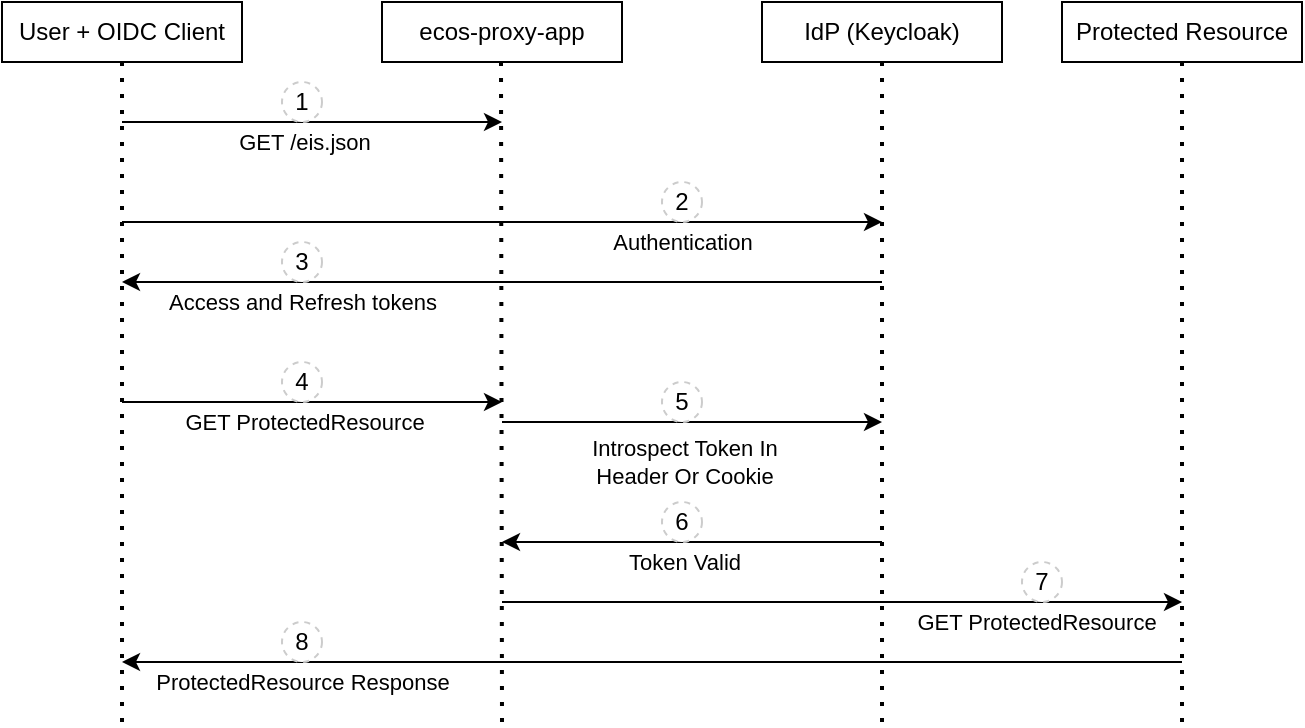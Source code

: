 <mxfile version="16.0.0" type="device"><diagram id="SL8YO-T-VMh8jNw0h4Kg" name="Page-1"><mxGraphModel dx="1350" dy="878" grid="1" gridSize="10" guides="1" tooltips="1" connect="1" arrows="1" fold="1" page="1" pageScale="1" pageWidth="850" pageHeight="1100" math="0" shadow="0"><root><mxCell id="0"/><mxCell id="1" parent="0"/><mxCell id="9SkKmnd2w_OyXejmgjm0-1" value="User + OIDC Client" style="rounded=0;whiteSpace=wrap;html=1;" vertex="1" parent="1"><mxGeometry x="120" y="170" width="120" height="30" as="geometry"/></mxCell><mxCell id="9SkKmnd2w_OyXejmgjm0-2" value="ecos-proxy-app" style="rounded=0;whiteSpace=wrap;html=1;" vertex="1" parent="1"><mxGeometry x="310" y="170" width="120" height="30" as="geometry"/></mxCell><mxCell id="9SkKmnd2w_OyXejmgjm0-3" value="IdP (Keycloak)" style="rounded=0;whiteSpace=wrap;html=1;" vertex="1" parent="1"><mxGeometry x="500" y="170" width="120" height="30" as="geometry"/></mxCell><mxCell id="9SkKmnd2w_OyXejmgjm0-4" value="Protected Resource" style="rounded=0;whiteSpace=wrap;html=1;" vertex="1" parent="1"><mxGeometry x="650" y="170" width="120" height="30" as="geometry"/></mxCell><mxCell id="9SkKmnd2w_OyXejmgjm0-5" value="" style="endArrow=none;dashed=1;html=1;dashPattern=1 3;strokeWidth=2;rounded=0;entryX=0.5;entryY=1;entryDx=0;entryDy=0;" edge="1" parent="1" target="9SkKmnd2w_OyXejmgjm0-1"><mxGeometry width="50" height="50" relative="1" as="geometry"><mxPoint x="180" y="530" as="sourcePoint"/><mxPoint x="240" y="300" as="targetPoint"/><Array as="points"><mxPoint x="180" y="440"/></Array></mxGeometry></mxCell><mxCell id="9SkKmnd2w_OyXejmgjm0-6" value="" style="endArrow=none;dashed=1;html=1;dashPattern=1 3;strokeWidth=2;rounded=0;entryX=0.5;entryY=1;entryDx=0;entryDy=0;" edge="1" parent="1"><mxGeometry width="50" height="50" relative="1" as="geometry"><mxPoint x="370" y="530" as="sourcePoint"/><mxPoint x="369.5" y="200" as="targetPoint"/></mxGeometry></mxCell><mxCell id="9SkKmnd2w_OyXejmgjm0-7" value="" style="endArrow=none;dashed=1;html=1;dashPattern=1 3;strokeWidth=2;rounded=0;entryX=0.5;entryY=1;entryDx=0;entryDy=0;" edge="1" parent="1" target="9SkKmnd2w_OyXejmgjm0-3"><mxGeometry width="50" height="50" relative="1" as="geometry"><mxPoint x="560" y="530" as="sourcePoint"/><mxPoint x="519.5" y="200" as="targetPoint"/></mxGeometry></mxCell><mxCell id="9SkKmnd2w_OyXejmgjm0-8" value="" style="endArrow=none;dashed=1;html=1;dashPattern=1 3;strokeWidth=2;rounded=0;entryX=0.5;entryY=1;entryDx=0;entryDy=0;" edge="1" parent="1" target="9SkKmnd2w_OyXejmgjm0-4"><mxGeometry width="50" height="50" relative="1" as="geometry"><mxPoint x="710" y="530" as="sourcePoint"/><mxPoint x="669.5" y="200" as="targetPoint"/></mxGeometry></mxCell><mxCell id="9SkKmnd2w_OyXejmgjm0-9" value="" style="endArrow=classic;html=1;rounded=0;" edge="1" parent="1"><mxGeometry width="50" height="50" relative="1" as="geometry"><mxPoint x="180" y="230" as="sourcePoint"/><mxPoint x="370" y="230" as="targetPoint"/></mxGeometry></mxCell><mxCell id="9SkKmnd2w_OyXejmgjm0-10" value="GET /eis.json" style="edgeLabel;html=1;align=center;verticalAlign=middle;resizable=0;points=[];" vertex="1" connectable="0" parent="9SkKmnd2w_OyXejmgjm0-9"><mxGeometry x="-0.289" relative="1" as="geometry"><mxPoint x="23" y="10" as="offset"/></mxGeometry></mxCell><mxCell id="9SkKmnd2w_OyXejmgjm0-11" value="" style="endArrow=classic;html=1;rounded=0;" edge="1" parent="1"><mxGeometry width="50" height="50" relative="1" as="geometry"><mxPoint x="180" y="280" as="sourcePoint"/><mxPoint x="560" y="280" as="targetPoint"/></mxGeometry></mxCell><mxCell id="9SkKmnd2w_OyXejmgjm0-12" value="Authentication" style="edgeLabel;html=1;align=center;verticalAlign=middle;resizable=0;points=[];" vertex="1" connectable="0" parent="9SkKmnd2w_OyXejmgjm0-11"><mxGeometry x="-0.289" relative="1" as="geometry"><mxPoint x="145" y="10" as="offset"/></mxGeometry></mxCell><mxCell id="9SkKmnd2w_OyXejmgjm0-13" value="1" style="ellipse;whiteSpace=wrap;html=1;aspect=fixed;fontSize=12;dashed=1;strokeColor=#CCCCCC;" vertex="1" parent="1"><mxGeometry x="260" y="210" width="20" height="20" as="geometry"/></mxCell><mxCell id="9SkKmnd2w_OyXejmgjm0-14" value="2" style="ellipse;whiteSpace=wrap;html=1;aspect=fixed;fontSize=12;dashed=1;strokeColor=#CCCCCC;" vertex="1" parent="1"><mxGeometry x="450" y="260" width="20" height="20" as="geometry"/></mxCell><mxCell id="9SkKmnd2w_OyXejmgjm0-15" value="" style="endArrow=classic;html=1;rounded=0;" edge="1" parent="1"><mxGeometry width="50" height="50" relative="1" as="geometry"><mxPoint x="180" y="370.0" as="sourcePoint"/><mxPoint x="370" y="370.0" as="targetPoint"/></mxGeometry></mxCell><mxCell id="9SkKmnd2w_OyXejmgjm0-16" value="GET ProtectedResource" style="edgeLabel;html=1;align=center;verticalAlign=middle;resizable=0;points=[];" vertex="1" connectable="0" parent="9SkKmnd2w_OyXejmgjm0-15"><mxGeometry x="-0.289" relative="1" as="geometry"><mxPoint x="23" y="10" as="offset"/></mxGeometry></mxCell><mxCell id="9SkKmnd2w_OyXejmgjm0-17" value="" style="endArrow=classic;html=1;rounded=0;" edge="1" parent="1"><mxGeometry width="50" height="50" relative="1" as="geometry"><mxPoint x="370" y="380.0" as="sourcePoint"/><mxPoint x="560" y="380.0" as="targetPoint"/></mxGeometry></mxCell><mxCell id="9SkKmnd2w_OyXejmgjm0-18" value="Introspect Token In &lt;br&gt;Header Or Cookie" style="edgeLabel;html=1;align=center;verticalAlign=middle;resizable=0;points=[];" vertex="1" connectable="0" parent="9SkKmnd2w_OyXejmgjm0-17"><mxGeometry x="-0.289" relative="1" as="geometry"><mxPoint x="23" y="20" as="offset"/></mxGeometry></mxCell><mxCell id="9SkKmnd2w_OyXejmgjm0-19" value="" style="endArrow=classic;html=1;rounded=0;" edge="1" parent="1"><mxGeometry width="50" height="50" relative="1" as="geometry"><mxPoint x="560" y="440" as="sourcePoint"/><mxPoint x="370" y="440" as="targetPoint"/></mxGeometry></mxCell><mxCell id="9SkKmnd2w_OyXejmgjm0-20" value="Token Valid" style="edgeLabel;html=1;align=center;verticalAlign=middle;resizable=0;points=[];" vertex="1" connectable="0" parent="9SkKmnd2w_OyXejmgjm0-19"><mxGeometry x="-0.289" relative="1" as="geometry"><mxPoint x="-32" y="10" as="offset"/></mxGeometry></mxCell><mxCell id="9SkKmnd2w_OyXejmgjm0-21" value="" style="endArrow=classic;html=1;rounded=0;" edge="1" parent="1"><mxGeometry width="50" height="50" relative="1" as="geometry"><mxPoint x="370" y="470.0" as="sourcePoint"/><mxPoint x="710" y="470.0" as="targetPoint"/></mxGeometry></mxCell><mxCell id="9SkKmnd2w_OyXejmgjm0-22" value="GET ProtectedResource" style="edgeLabel;html=1;align=center;verticalAlign=middle;resizable=0;points=[];" vertex="1" connectable="0" parent="9SkKmnd2w_OyXejmgjm0-21"><mxGeometry x="-0.289" relative="1" as="geometry"><mxPoint x="146" y="10" as="offset"/></mxGeometry></mxCell><mxCell id="9SkKmnd2w_OyXejmgjm0-23" value="" style="endArrow=classic;html=1;rounded=0;" edge="1" parent="1"><mxGeometry width="50" height="50" relative="1" as="geometry"><mxPoint x="710" y="500.0" as="sourcePoint"/><mxPoint x="180" y="500.0" as="targetPoint"/></mxGeometry></mxCell><mxCell id="9SkKmnd2w_OyXejmgjm0-24" value="ProtectedResource Response" style="edgeLabel;html=1;align=center;verticalAlign=middle;resizable=0;points=[];" vertex="1" connectable="0" parent="9SkKmnd2w_OyXejmgjm0-23"><mxGeometry x="-0.289" relative="1" as="geometry"><mxPoint x="-252" y="10" as="offset"/></mxGeometry></mxCell><mxCell id="9SkKmnd2w_OyXejmgjm0-25" value="4" style="ellipse;whiteSpace=wrap;html=1;aspect=fixed;fontSize=12;dashed=1;strokeColor=#CCCCCC;" vertex="1" parent="1"><mxGeometry x="260" y="350" width="20" height="20" as="geometry"/></mxCell><mxCell id="9SkKmnd2w_OyXejmgjm0-26" value="5" style="ellipse;whiteSpace=wrap;html=1;aspect=fixed;fontSize=12;dashed=1;strokeColor=#CCCCCC;" vertex="1" parent="1"><mxGeometry x="450" y="360" width="20" height="20" as="geometry"/></mxCell><mxCell id="9SkKmnd2w_OyXejmgjm0-27" value="6" style="ellipse;whiteSpace=wrap;html=1;aspect=fixed;fontSize=12;dashed=1;strokeColor=#CCCCCC;" vertex="1" parent="1"><mxGeometry x="450" y="420" width="20" height="20" as="geometry"/></mxCell><mxCell id="9SkKmnd2w_OyXejmgjm0-28" value="7" style="ellipse;whiteSpace=wrap;html=1;aspect=fixed;fontSize=12;dashed=1;strokeColor=#CCCCCC;" vertex="1" parent="1"><mxGeometry x="630" y="450" width="20" height="20" as="geometry"/></mxCell><mxCell id="9SkKmnd2w_OyXejmgjm0-29" value="8" style="ellipse;whiteSpace=wrap;html=1;aspect=fixed;fontSize=12;dashed=1;strokeColor=#CCCCCC;" vertex="1" parent="1"><mxGeometry x="260" y="480" width="20" height="20" as="geometry"/></mxCell><mxCell id="9SkKmnd2w_OyXejmgjm0-30" value="" style="endArrow=classic;html=1;rounded=0;" edge="1" parent="1"><mxGeometry width="50" height="50" relative="1" as="geometry"><mxPoint x="560" y="310" as="sourcePoint"/><mxPoint x="180" y="310" as="targetPoint"/></mxGeometry></mxCell><mxCell id="9SkKmnd2w_OyXejmgjm0-31" value="Access and Refresh tokens" style="edgeLabel;html=1;align=center;verticalAlign=middle;resizable=0;points=[];" vertex="1" connectable="0" parent="9SkKmnd2w_OyXejmgjm0-30"><mxGeometry x="-0.289" relative="1" as="geometry"><mxPoint x="-155" y="10" as="offset"/></mxGeometry></mxCell><mxCell id="9SkKmnd2w_OyXejmgjm0-32" value="3" style="ellipse;whiteSpace=wrap;html=1;aspect=fixed;fontSize=12;dashed=1;strokeColor=#CCCCCC;" vertex="1" parent="1"><mxGeometry x="260" y="290" width="20" height="20" as="geometry"/></mxCell></root></mxGraphModel></diagram></mxfile>